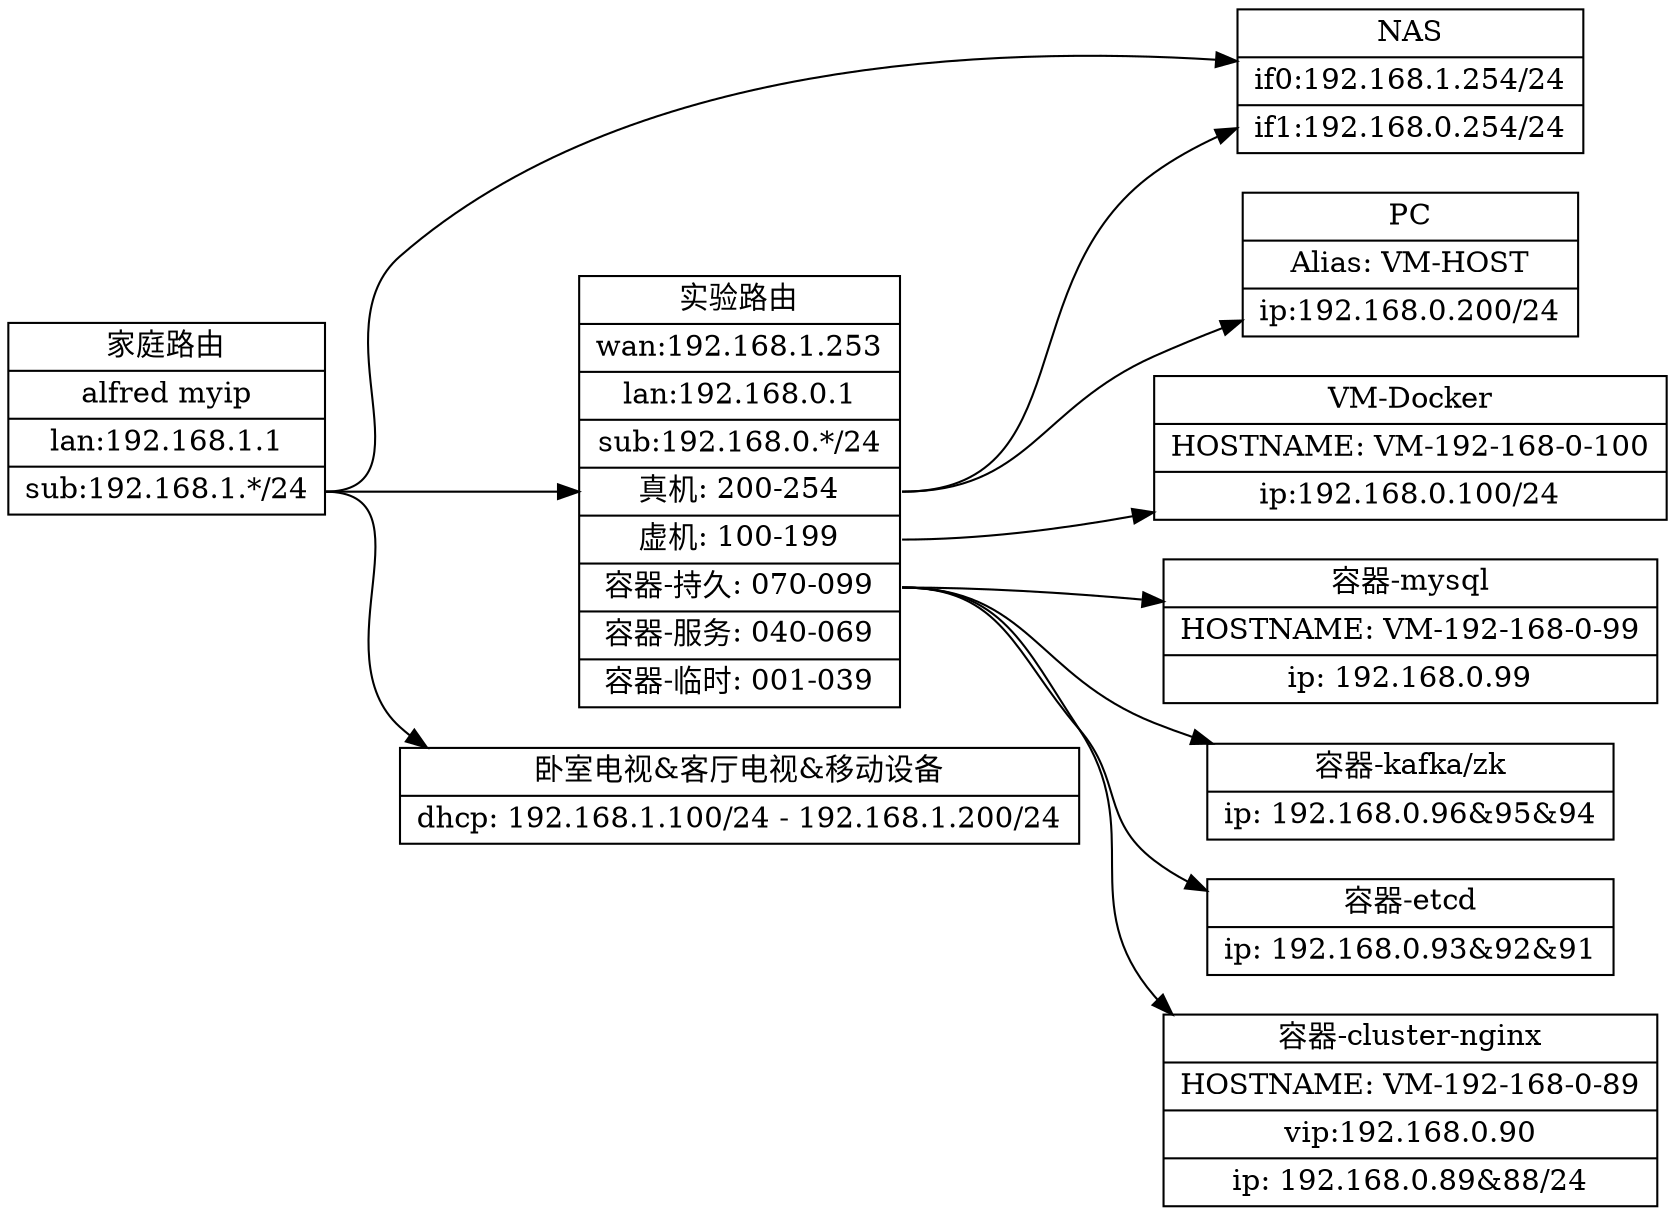 digraph {
	node[shape=record]
	rankdir=LR;

	"家庭路由"[label="家庭路由|<ip_wan> alfred myip|<ip_lan> lan:192.168.1.1|<ip_range> sub:192.168.1.*/24"]
	"实验路由"[label="实验路由|<ip_wan> wan:192.168.1.253|<ip_lan> lan:192.168.0.1|<ip_range> sub:192.168.0.*/24|<PM> 真机: 200-254|<VM> 虚机: 100-199|<DCP> 容器-持久: 070-099|<DCS> 容器-服务: 040-069|<DCT> 容器-临时: 001-039"]
	"NAS"[label="NAS|<ip_1> if0:192.168.1.254/24|<ip_2> if1:192.168.0.254/24"]

	# 子网1
	"家庭-移动设备"[label="卧室电视&客厅电视&移动设备|<ip_range> dhcp: 192.168.1.100/24 - 192.168.1.200/24"]

	# 子网-真机&虚机
	"PC"[label="PC|Alias: VM-HOST|<ip> ip:192.168.0.200/24"]
	"VM-DOCKER"[label="VM-Docker|HOSTNAME: VM-192-168-0-100 |<ip> ip:192.168.0.100/24"]
	# 子网-容器
	"容器-mysql"[label="容器-mysql|HOSTNAME: VM-192-168-0-99 |<ip> ip: 192.168.0.99"]
	"容器-cluster-kafka"[label="容器-kafka/zk|<ip> ip: 192.168.0.96&95&94"]
	"容器-cluster-etcd"[label="容器-etcd|<ip> ip: 192.168.0.93&92&91"]
	"容器-cluster-nginx"[label="容器-cluster-nginx|HOSTNAME: VM-192-168-0-89 |<vip> vip:192.168.0.90 |<ip> ip: 192.168.0.89&88/24"]

	"家庭路由":ip_range -> {"实验路由":ip_wan, "NAS":ip_1, "家庭-移动设备"}
	"实验路由":PM -> {"NAS":ip_2, "PC":ip}
	"实验路由":VM -> {"VM-DOCKER":ip}
	"实验路由":DCP -> {"容器-mysql":ip, "容器-cluster-nginx":ip, "容器-cluster-kafka":ip, "容器-cluster-etcd"}
}